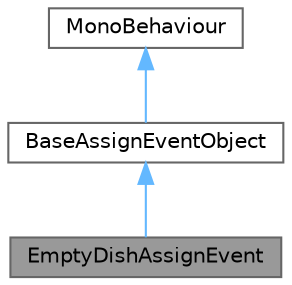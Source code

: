 digraph "EmptyDishAssignEvent"
{
 // LATEX_PDF_SIZE
  bgcolor="transparent";
  edge [fontname=Helvetica,fontsize=10,labelfontname=Helvetica,labelfontsize=10];
  node [fontname=Helvetica,fontsize=10,shape=box,height=0.2,width=0.4];
  Node1 [id="Node000001",label="EmptyDishAssignEvent",height=0.2,width=0.4,color="gray40", fillcolor="grey60", style="filled", fontcolor="black",tooltip="汚れ自体の接触時の挙動を制御するスクリプト"];
  Node2 -> Node1 [id="edge1_Node000001_Node000002",dir="back",color="steelblue1",style="solid",tooltip=" "];
  Node2 [id="Node000002",label="BaseAssignEventObject",height=0.2,width=0.4,color="gray40", fillcolor="white", style="filled",URL="$class_base_assign_event_object.html",tooltip="ImetaAIを用いてイベントオブジェクト群として管理するための外部アクセス前提イベントオブジェクトの基底クラス 接触時イベント(自動),接触終了時イベント(自動)、アクセス時イベント(外部呼び出し)"];
  Node3 -> Node2 [id="edge2_Node000002_Node000003",dir="back",color="steelblue1",style="solid",tooltip=" "];
  Node3 [id="Node000003",label="MonoBehaviour",height=0.2,width=0.4,color="gray40", fillcolor="white", style="filled",tooltip=" "];
}

